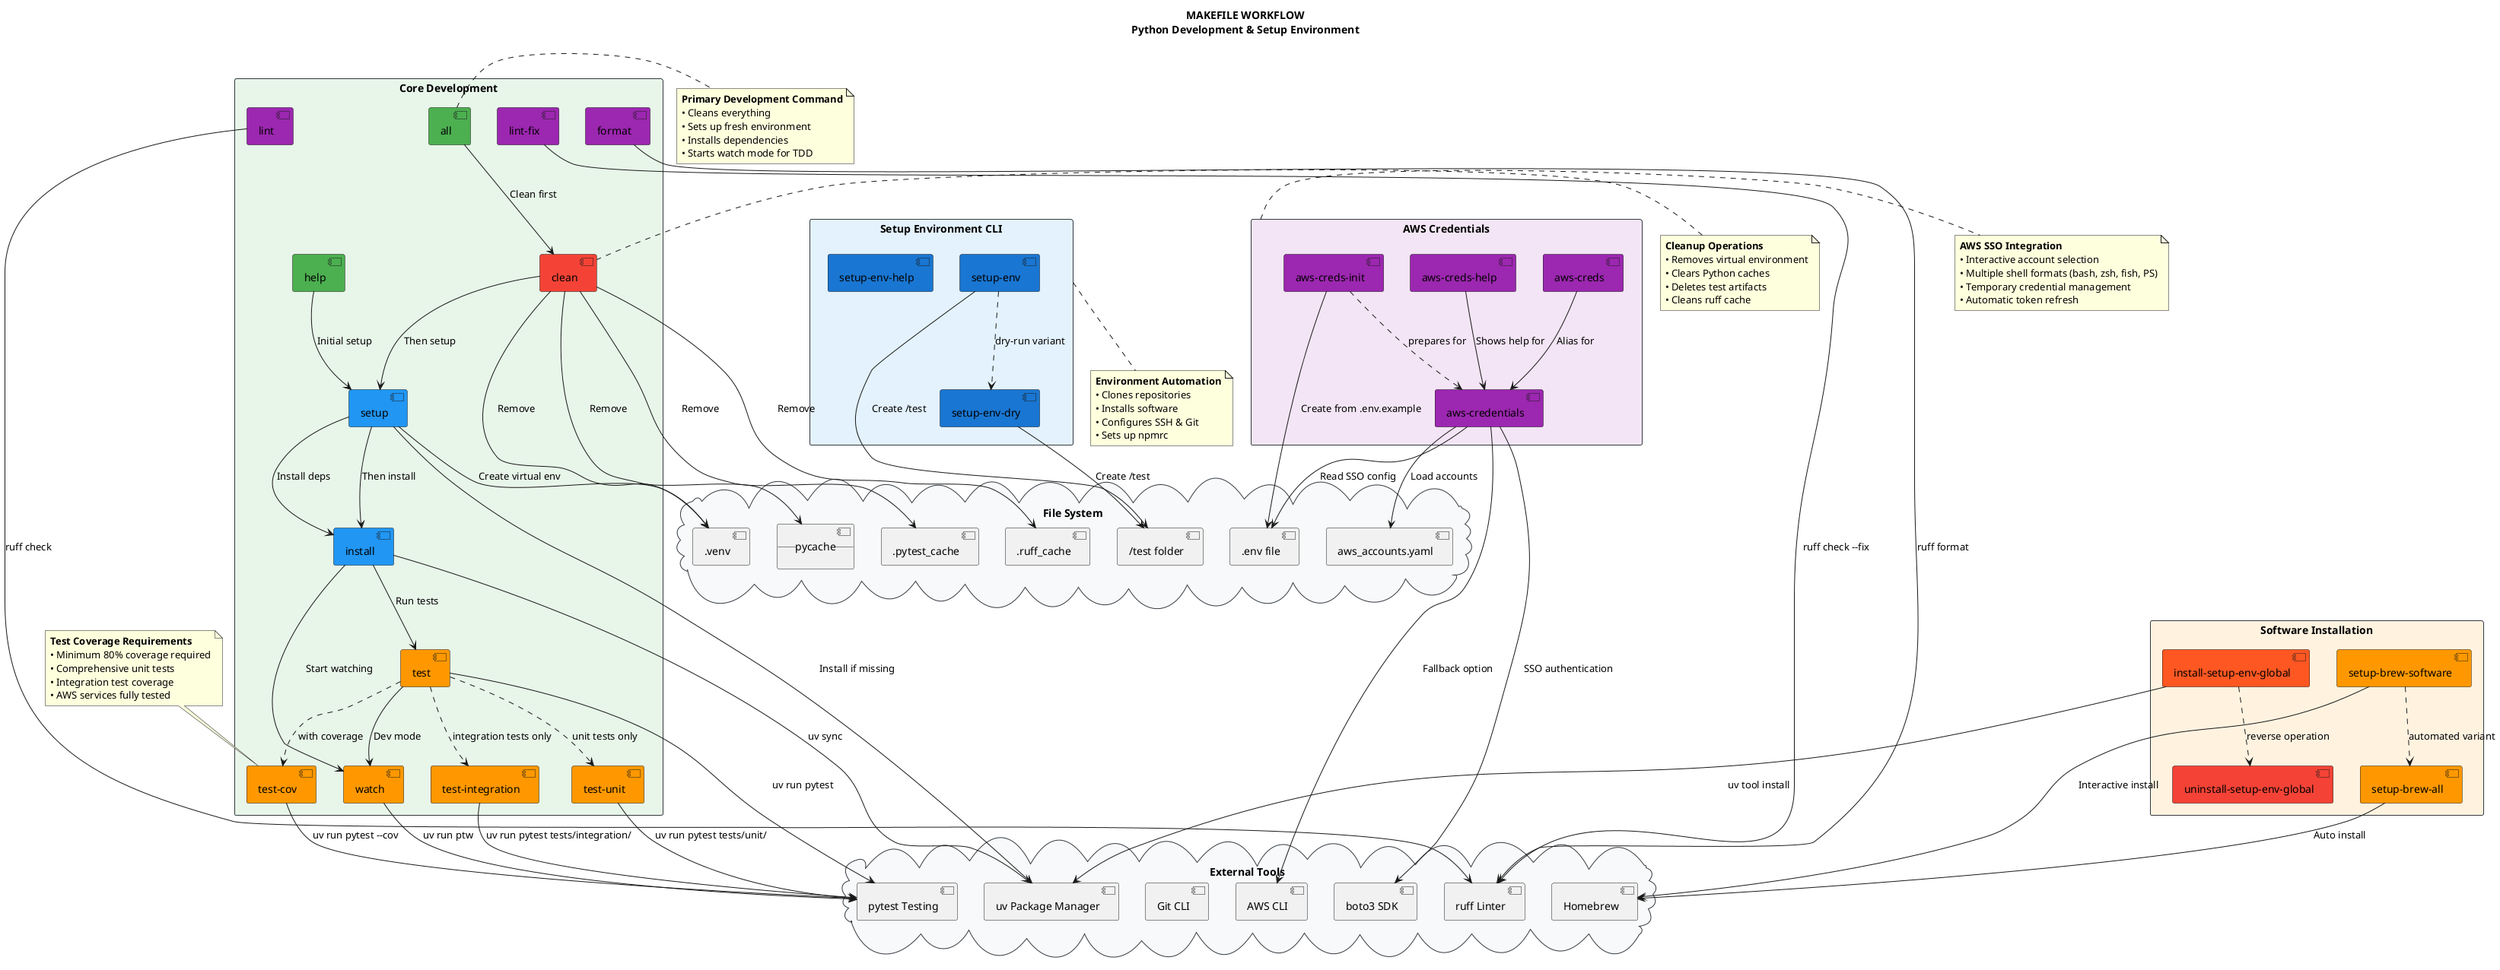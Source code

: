 @startuml makefile-workflow

title MAKEFILE WORKFLOW\nPython Development & Setup Environment

skinparam backgroundColor white
skinparam packageStyle rectangle

' Define colour scheme
skinparam package {
    BackgroundColor #f8f9fa
    BorderColor #343a40
}

skinparam activity {
    BackgroundColor #e3f2fd
    BorderColor #1976d2
    FontColor #1976d2
}

' Development Workflow Commands
package "Core Development" #e8f5e9 {
    [help] as help #4caf50
    [setup] as setup #2196f3
    [install] as install #2196f3
    [test] as test #ff9800
    [test-cov] as testcov #ff9800
    [test-unit] as testunit #ff9800
    [test-integration] as testint #ff9800
    [watch] as watch #ff9800
    [lint] as lint #9c27b0
    [lint-fix] as lintfix #9c27b0
    [format] as format #9c27b0
    [clean] as clean #f44336
    [all] as all #4caf50
}

' Setup Environment CLI Commands  
package "Setup Environment CLI" #e3f2fd {
    [setup-env] as setupenv #1976d2
    [setup-env-dry] as setupenvdry #1976d2
    [setup-env-help] as setupenvhelp #1976d2
}

' AWS Credentials Commands
package "AWS Credentials" #f3e5f5 {
    [aws-credentials] as awscreds #9c27b0
    [aws-creds] as awscredsalias #9c27b0
    [aws-creds-help] as awscredshelp #9c27b0
    [aws-creds-init] as awscredsinit #9c27b0
}

' Software Installation Commands
package "Software Installation" #fff3e0 {
    [setup-brew-software] as brewsoft #ff9800
    [setup-brew-all] as brewall #ff9800
    [install-setup-env-global] as installglobal #ff5722
    [uninstall-setup-env-global] as uninstallglobal #f44336
}

' External Dependencies
cloud "External Tools" {
    [uv Package Manager] as uv
    [pytest Testing] as pytest
    [ruff Linter] as ruff
    [Homebrew] as homebrew
    [Git CLI] as git
    [AWS CLI] as awscli
    [boto3 SDK] as boto3
}

cloud "File System" {
    [.venv] as venv
    [__pycache__] as pycache
    [.pytest_cache] as pytestcache
    [.ruff_cache] as ruffcache
    [~/test folder] as testfolder
    [.env file] as envfile
    [aws_accounts.yaml] as awsconfig
}

' Core Development Workflow
help --> setup : "Initial setup"
setup --> install : "Install deps"
install --> test : "Run tests"
test --> watch : "Dev mode"

all --> clean : "Clean first"
clean --> setup : "Then setup"
setup --> install : "Then install"
install --> watch : "Start watching"

' Dependencies for setup
setup --> uv : "Install if missing"
setup --> venv : "Create virtual env"

' Dependencies for install
install --> uv : "uv sync"

' Dependencies for testing
test --> pytest : "uv run pytest"
testcov --> pytest : "uv run pytest --cov"
testunit --> pytest : "uv run pytest tests/unit/"
testint --> pytest : "uv run pytest tests/integration/"
watch --> pytest : "uv run ptw"

' Dependencies for linting
lint --> ruff : "ruff check"
lintfix --> ruff : "ruff check --fix"
format --> ruff : "ruff format"

' Dependencies for cleaning
clean --> venv : "Remove"
clean --> pycache : "Remove"
clean --> pytestcache : "Remove"
clean --> ruffcache : "Remove"

' Setup Environment Dependencies
setupenv --> testfolder : "Create ~/test"
setupenvdry --> testfolder : "Create ~/test"

' Software Installation Dependencies
brewsoft --> homebrew : "Interactive install"
brewall --> homebrew : "Auto install"
installglobal --> uv : "uv tool install"

' AWS Credentials Dependencies
awscreds --> envfile : "Read SSO config"
awscreds --> awsconfig : "Load accounts"
awscreds --> boto3 : "SSO authentication"
awscreds --> awscli : "Fallback option"
awscredsalias --> awscreds : "Alias for"
awscredshelp --> awscreds : "Shows help for"
awscredsinit --> envfile : "Create from .env.example"

' Command Relationships
setupenv ..> setupenvdry : "dry-run variant"
brewsoft ..> brewall : "automated variant"
installglobal ..> uninstallglobal : "reverse operation"
awscredsinit ..> awscreds : "prepares for"
test ..> testcov : "with coverage"
test ..> testunit : "unit tests only"
test ..> testint : "integration tests only"

' Workflow Notes
note right of all
    **Primary Development Command**
    • Cleans everything
    • Sets up fresh environment  
    • Installs dependencies
    • Starts watch mode for TDD
end note

note bottom of "Setup Environment CLI"
    **Environment Automation**
    • Clones repositories
    • Installs software
    • Configures SSH & Git
    • Sets up npmrc
end note

note left of clean
    **Cleanup Operations**
    • Removes virtual environment
    • Clears Python caches
    • Deletes test artifacts
    • Cleans ruff cache
end note

note right of "AWS Credentials"
    **AWS SSO Integration**
    • Interactive account selection
    • Multiple shell formats (bash, zsh, fish, PS)
    • Temporary credential management
    • Automatic token refresh
end note

note top of testcov
    **Test Coverage Requirements**
    • Minimum 80% coverage required
    • Comprehensive unit tests
    • Integration test coverage
    • AWS services fully tested
end note

@enduml